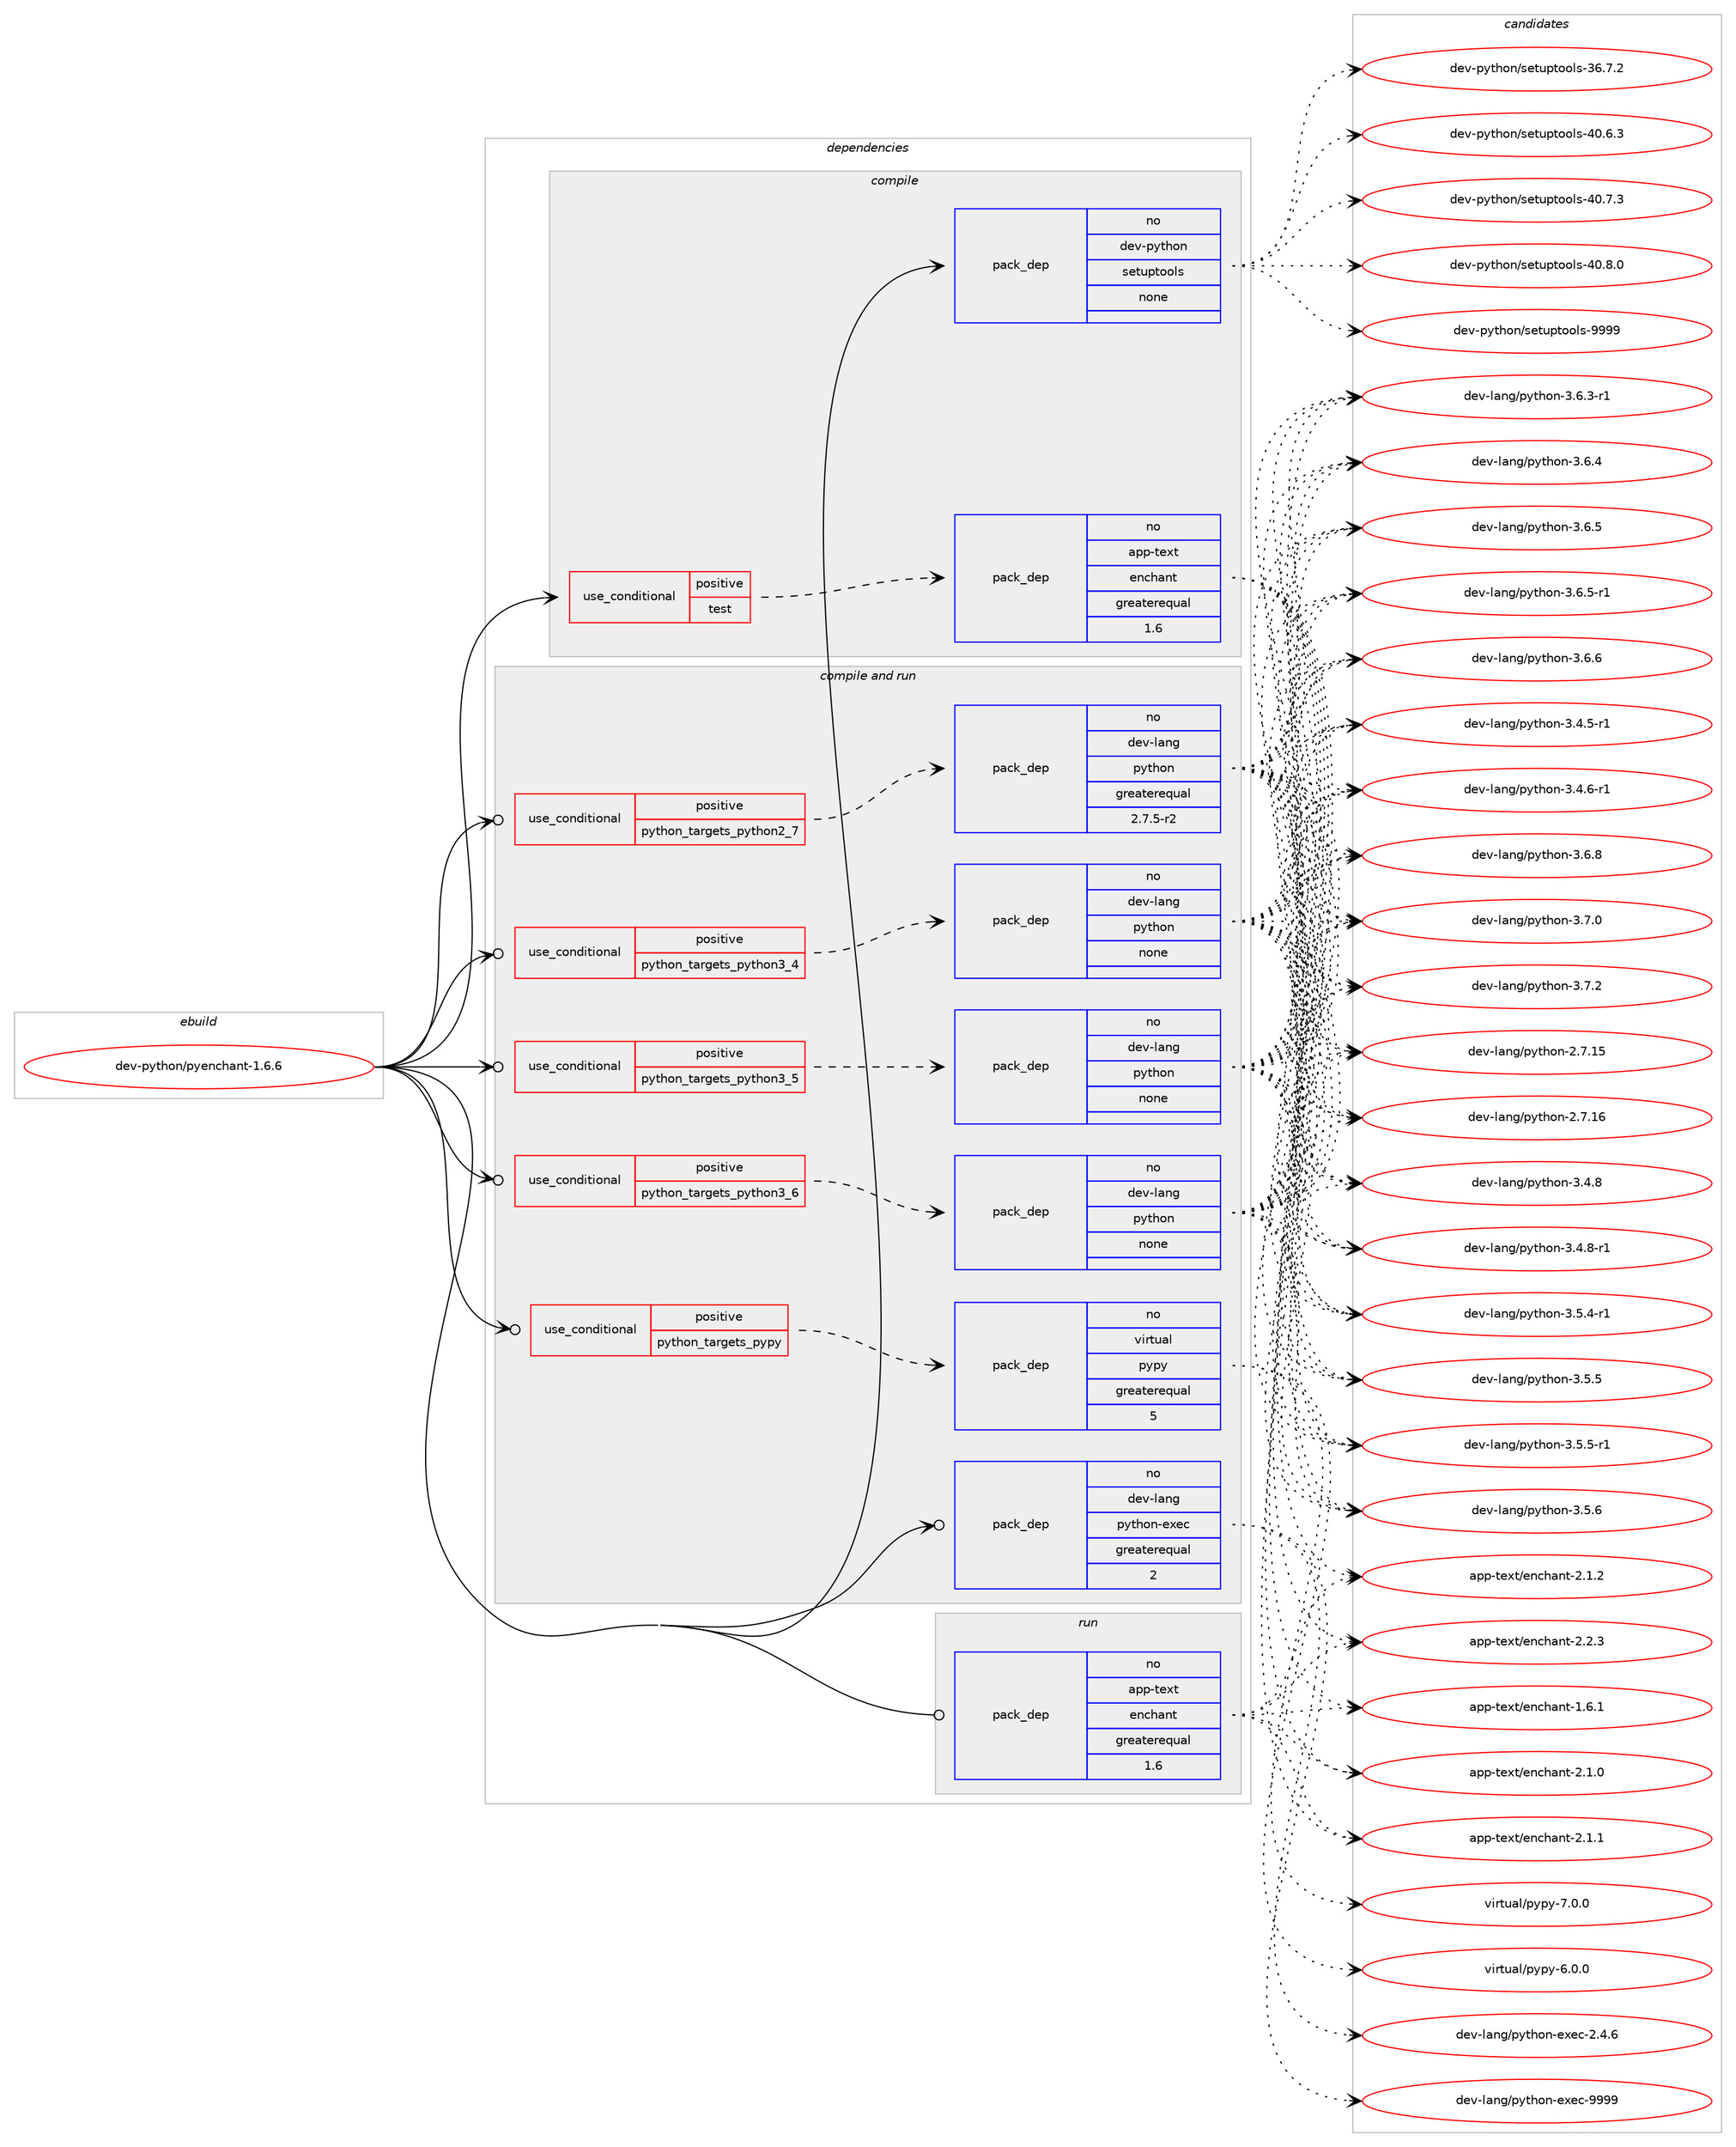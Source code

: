 digraph prolog {

# *************
# Graph options
# *************

newrank=true;
concentrate=true;
compound=true;
graph [rankdir=LR,fontname=Helvetica,fontsize=10,ranksep=1.5];#, ranksep=2.5, nodesep=0.2];
edge  [arrowhead=vee];
node  [fontname=Helvetica,fontsize=10];

# **********
# The ebuild
# **********

subgraph cluster_leftcol {
color=gray;
rank=same;
label=<<i>ebuild</i>>;
id [label="dev-python/pyenchant-1.6.6", color=red, width=4, href="../dev-python/pyenchant-1.6.6.svg"];
}

# ****************
# The dependencies
# ****************

subgraph cluster_midcol {
color=gray;
label=<<i>dependencies</i>>;
subgraph cluster_compile {
fillcolor="#eeeeee";
style=filled;
label=<<i>compile</i>>;
subgraph cond380639 {
dependency1428832 [label=<<TABLE BORDER="0" CELLBORDER="1" CELLSPACING="0" CELLPADDING="4"><TR><TD ROWSPAN="3" CELLPADDING="10">use_conditional</TD></TR><TR><TD>positive</TD></TR><TR><TD>test</TD></TR></TABLE>>, shape=none, color=red];
subgraph pack1024879 {
dependency1428833 [label=<<TABLE BORDER="0" CELLBORDER="1" CELLSPACING="0" CELLPADDING="4" WIDTH="220"><TR><TD ROWSPAN="6" CELLPADDING="30">pack_dep</TD></TR><TR><TD WIDTH="110">no</TD></TR><TR><TD>app-text</TD></TR><TR><TD>enchant</TD></TR><TR><TD>greaterequal</TD></TR><TR><TD>1.6</TD></TR></TABLE>>, shape=none, color=blue];
}
dependency1428832:e -> dependency1428833:w [weight=20,style="dashed",arrowhead="vee"];
}
id:e -> dependency1428832:w [weight=20,style="solid",arrowhead="vee"];
subgraph pack1024880 {
dependency1428834 [label=<<TABLE BORDER="0" CELLBORDER="1" CELLSPACING="0" CELLPADDING="4" WIDTH="220"><TR><TD ROWSPAN="6" CELLPADDING="30">pack_dep</TD></TR><TR><TD WIDTH="110">no</TD></TR><TR><TD>dev-python</TD></TR><TR><TD>setuptools</TD></TR><TR><TD>none</TD></TR><TR><TD></TD></TR></TABLE>>, shape=none, color=blue];
}
id:e -> dependency1428834:w [weight=20,style="solid",arrowhead="vee"];
}
subgraph cluster_compileandrun {
fillcolor="#eeeeee";
style=filled;
label=<<i>compile and run</i>>;
subgraph cond380640 {
dependency1428835 [label=<<TABLE BORDER="0" CELLBORDER="1" CELLSPACING="0" CELLPADDING="4"><TR><TD ROWSPAN="3" CELLPADDING="10">use_conditional</TD></TR><TR><TD>positive</TD></TR><TR><TD>python_targets_pypy</TD></TR></TABLE>>, shape=none, color=red];
subgraph pack1024881 {
dependency1428836 [label=<<TABLE BORDER="0" CELLBORDER="1" CELLSPACING="0" CELLPADDING="4" WIDTH="220"><TR><TD ROWSPAN="6" CELLPADDING="30">pack_dep</TD></TR><TR><TD WIDTH="110">no</TD></TR><TR><TD>virtual</TD></TR><TR><TD>pypy</TD></TR><TR><TD>greaterequal</TD></TR><TR><TD>5</TD></TR></TABLE>>, shape=none, color=blue];
}
dependency1428835:e -> dependency1428836:w [weight=20,style="dashed",arrowhead="vee"];
}
id:e -> dependency1428835:w [weight=20,style="solid",arrowhead="odotvee"];
subgraph cond380641 {
dependency1428837 [label=<<TABLE BORDER="0" CELLBORDER="1" CELLSPACING="0" CELLPADDING="4"><TR><TD ROWSPAN="3" CELLPADDING="10">use_conditional</TD></TR><TR><TD>positive</TD></TR><TR><TD>python_targets_python2_7</TD></TR></TABLE>>, shape=none, color=red];
subgraph pack1024882 {
dependency1428838 [label=<<TABLE BORDER="0" CELLBORDER="1" CELLSPACING="0" CELLPADDING="4" WIDTH="220"><TR><TD ROWSPAN="6" CELLPADDING="30">pack_dep</TD></TR><TR><TD WIDTH="110">no</TD></TR><TR><TD>dev-lang</TD></TR><TR><TD>python</TD></TR><TR><TD>greaterequal</TD></TR><TR><TD>2.7.5-r2</TD></TR></TABLE>>, shape=none, color=blue];
}
dependency1428837:e -> dependency1428838:w [weight=20,style="dashed",arrowhead="vee"];
}
id:e -> dependency1428837:w [weight=20,style="solid",arrowhead="odotvee"];
subgraph cond380642 {
dependency1428839 [label=<<TABLE BORDER="0" CELLBORDER="1" CELLSPACING="0" CELLPADDING="4"><TR><TD ROWSPAN="3" CELLPADDING="10">use_conditional</TD></TR><TR><TD>positive</TD></TR><TR><TD>python_targets_python3_4</TD></TR></TABLE>>, shape=none, color=red];
subgraph pack1024883 {
dependency1428840 [label=<<TABLE BORDER="0" CELLBORDER="1" CELLSPACING="0" CELLPADDING="4" WIDTH="220"><TR><TD ROWSPAN="6" CELLPADDING="30">pack_dep</TD></TR><TR><TD WIDTH="110">no</TD></TR><TR><TD>dev-lang</TD></TR><TR><TD>python</TD></TR><TR><TD>none</TD></TR><TR><TD></TD></TR></TABLE>>, shape=none, color=blue];
}
dependency1428839:e -> dependency1428840:w [weight=20,style="dashed",arrowhead="vee"];
}
id:e -> dependency1428839:w [weight=20,style="solid",arrowhead="odotvee"];
subgraph cond380643 {
dependency1428841 [label=<<TABLE BORDER="0" CELLBORDER="1" CELLSPACING="0" CELLPADDING="4"><TR><TD ROWSPAN="3" CELLPADDING="10">use_conditional</TD></TR><TR><TD>positive</TD></TR><TR><TD>python_targets_python3_5</TD></TR></TABLE>>, shape=none, color=red];
subgraph pack1024884 {
dependency1428842 [label=<<TABLE BORDER="0" CELLBORDER="1" CELLSPACING="0" CELLPADDING="4" WIDTH="220"><TR><TD ROWSPAN="6" CELLPADDING="30">pack_dep</TD></TR><TR><TD WIDTH="110">no</TD></TR><TR><TD>dev-lang</TD></TR><TR><TD>python</TD></TR><TR><TD>none</TD></TR><TR><TD></TD></TR></TABLE>>, shape=none, color=blue];
}
dependency1428841:e -> dependency1428842:w [weight=20,style="dashed",arrowhead="vee"];
}
id:e -> dependency1428841:w [weight=20,style="solid",arrowhead="odotvee"];
subgraph cond380644 {
dependency1428843 [label=<<TABLE BORDER="0" CELLBORDER="1" CELLSPACING="0" CELLPADDING="4"><TR><TD ROWSPAN="3" CELLPADDING="10">use_conditional</TD></TR><TR><TD>positive</TD></TR><TR><TD>python_targets_python3_6</TD></TR></TABLE>>, shape=none, color=red];
subgraph pack1024885 {
dependency1428844 [label=<<TABLE BORDER="0" CELLBORDER="1" CELLSPACING="0" CELLPADDING="4" WIDTH="220"><TR><TD ROWSPAN="6" CELLPADDING="30">pack_dep</TD></TR><TR><TD WIDTH="110">no</TD></TR><TR><TD>dev-lang</TD></TR><TR><TD>python</TD></TR><TR><TD>none</TD></TR><TR><TD></TD></TR></TABLE>>, shape=none, color=blue];
}
dependency1428843:e -> dependency1428844:w [weight=20,style="dashed",arrowhead="vee"];
}
id:e -> dependency1428843:w [weight=20,style="solid",arrowhead="odotvee"];
subgraph pack1024886 {
dependency1428845 [label=<<TABLE BORDER="0" CELLBORDER="1" CELLSPACING="0" CELLPADDING="4" WIDTH="220"><TR><TD ROWSPAN="6" CELLPADDING="30">pack_dep</TD></TR><TR><TD WIDTH="110">no</TD></TR><TR><TD>dev-lang</TD></TR><TR><TD>python-exec</TD></TR><TR><TD>greaterequal</TD></TR><TR><TD>2</TD></TR></TABLE>>, shape=none, color=blue];
}
id:e -> dependency1428845:w [weight=20,style="solid",arrowhead="odotvee"];
}
subgraph cluster_run {
fillcolor="#eeeeee";
style=filled;
label=<<i>run</i>>;
subgraph pack1024887 {
dependency1428846 [label=<<TABLE BORDER="0" CELLBORDER="1" CELLSPACING="0" CELLPADDING="4" WIDTH="220"><TR><TD ROWSPAN="6" CELLPADDING="30">pack_dep</TD></TR><TR><TD WIDTH="110">no</TD></TR><TR><TD>app-text</TD></TR><TR><TD>enchant</TD></TR><TR><TD>greaterequal</TD></TR><TR><TD>1.6</TD></TR></TABLE>>, shape=none, color=blue];
}
id:e -> dependency1428846:w [weight=20,style="solid",arrowhead="odot"];
}
}

# **************
# The candidates
# **************

subgraph cluster_choices {
rank=same;
color=gray;
label=<<i>candidates</i>>;

subgraph choice1024879 {
color=black;
nodesep=1;
choice9711211245116101120116471011109910497110116454946544649 [label="app-text/enchant-1.6.1", color=red, width=4,href="../app-text/enchant-1.6.1.svg"];
choice9711211245116101120116471011109910497110116455046494648 [label="app-text/enchant-2.1.0", color=red, width=4,href="../app-text/enchant-2.1.0.svg"];
choice9711211245116101120116471011109910497110116455046494649 [label="app-text/enchant-2.1.1", color=red, width=4,href="../app-text/enchant-2.1.1.svg"];
choice9711211245116101120116471011109910497110116455046494650 [label="app-text/enchant-2.1.2", color=red, width=4,href="../app-text/enchant-2.1.2.svg"];
choice9711211245116101120116471011109910497110116455046504651 [label="app-text/enchant-2.2.3", color=red, width=4,href="../app-text/enchant-2.2.3.svg"];
dependency1428833:e -> choice9711211245116101120116471011109910497110116454946544649:w [style=dotted,weight="100"];
dependency1428833:e -> choice9711211245116101120116471011109910497110116455046494648:w [style=dotted,weight="100"];
dependency1428833:e -> choice9711211245116101120116471011109910497110116455046494649:w [style=dotted,weight="100"];
dependency1428833:e -> choice9711211245116101120116471011109910497110116455046494650:w [style=dotted,weight="100"];
dependency1428833:e -> choice9711211245116101120116471011109910497110116455046504651:w [style=dotted,weight="100"];
}
subgraph choice1024880 {
color=black;
nodesep=1;
choice100101118451121211161041111104711510111611711211611111110811545515446554650 [label="dev-python/setuptools-36.7.2", color=red, width=4,href="../dev-python/setuptools-36.7.2.svg"];
choice100101118451121211161041111104711510111611711211611111110811545524846544651 [label="dev-python/setuptools-40.6.3", color=red, width=4,href="../dev-python/setuptools-40.6.3.svg"];
choice100101118451121211161041111104711510111611711211611111110811545524846554651 [label="dev-python/setuptools-40.7.3", color=red, width=4,href="../dev-python/setuptools-40.7.3.svg"];
choice100101118451121211161041111104711510111611711211611111110811545524846564648 [label="dev-python/setuptools-40.8.0", color=red, width=4,href="../dev-python/setuptools-40.8.0.svg"];
choice10010111845112121116104111110471151011161171121161111111081154557575757 [label="dev-python/setuptools-9999", color=red, width=4,href="../dev-python/setuptools-9999.svg"];
dependency1428834:e -> choice100101118451121211161041111104711510111611711211611111110811545515446554650:w [style=dotted,weight="100"];
dependency1428834:e -> choice100101118451121211161041111104711510111611711211611111110811545524846544651:w [style=dotted,weight="100"];
dependency1428834:e -> choice100101118451121211161041111104711510111611711211611111110811545524846554651:w [style=dotted,weight="100"];
dependency1428834:e -> choice100101118451121211161041111104711510111611711211611111110811545524846564648:w [style=dotted,weight="100"];
dependency1428834:e -> choice10010111845112121116104111110471151011161171121161111111081154557575757:w [style=dotted,weight="100"];
}
subgraph choice1024881 {
color=black;
nodesep=1;
choice1181051141161179710847112121112121455446484648 [label="virtual/pypy-6.0.0", color=red, width=4,href="../virtual/pypy-6.0.0.svg"];
choice1181051141161179710847112121112121455546484648 [label="virtual/pypy-7.0.0", color=red, width=4,href="../virtual/pypy-7.0.0.svg"];
dependency1428836:e -> choice1181051141161179710847112121112121455446484648:w [style=dotted,weight="100"];
dependency1428836:e -> choice1181051141161179710847112121112121455546484648:w [style=dotted,weight="100"];
}
subgraph choice1024882 {
color=black;
nodesep=1;
choice10010111845108971101034711212111610411111045504655464953 [label="dev-lang/python-2.7.15", color=red, width=4,href="../dev-lang/python-2.7.15.svg"];
choice10010111845108971101034711212111610411111045504655464954 [label="dev-lang/python-2.7.16", color=red, width=4,href="../dev-lang/python-2.7.16.svg"];
choice1001011184510897110103471121211161041111104551465246534511449 [label="dev-lang/python-3.4.5-r1", color=red, width=4,href="../dev-lang/python-3.4.5-r1.svg"];
choice1001011184510897110103471121211161041111104551465246544511449 [label="dev-lang/python-3.4.6-r1", color=red, width=4,href="../dev-lang/python-3.4.6-r1.svg"];
choice100101118451089711010347112121116104111110455146524656 [label="dev-lang/python-3.4.8", color=red, width=4,href="../dev-lang/python-3.4.8.svg"];
choice1001011184510897110103471121211161041111104551465246564511449 [label="dev-lang/python-3.4.8-r1", color=red, width=4,href="../dev-lang/python-3.4.8-r1.svg"];
choice1001011184510897110103471121211161041111104551465346524511449 [label="dev-lang/python-3.5.4-r1", color=red, width=4,href="../dev-lang/python-3.5.4-r1.svg"];
choice100101118451089711010347112121116104111110455146534653 [label="dev-lang/python-3.5.5", color=red, width=4,href="../dev-lang/python-3.5.5.svg"];
choice1001011184510897110103471121211161041111104551465346534511449 [label="dev-lang/python-3.5.5-r1", color=red, width=4,href="../dev-lang/python-3.5.5-r1.svg"];
choice100101118451089711010347112121116104111110455146534654 [label="dev-lang/python-3.5.6", color=red, width=4,href="../dev-lang/python-3.5.6.svg"];
choice1001011184510897110103471121211161041111104551465446514511449 [label="dev-lang/python-3.6.3-r1", color=red, width=4,href="../dev-lang/python-3.6.3-r1.svg"];
choice100101118451089711010347112121116104111110455146544652 [label="dev-lang/python-3.6.4", color=red, width=4,href="../dev-lang/python-3.6.4.svg"];
choice100101118451089711010347112121116104111110455146544653 [label="dev-lang/python-3.6.5", color=red, width=4,href="../dev-lang/python-3.6.5.svg"];
choice1001011184510897110103471121211161041111104551465446534511449 [label="dev-lang/python-3.6.5-r1", color=red, width=4,href="../dev-lang/python-3.6.5-r1.svg"];
choice100101118451089711010347112121116104111110455146544654 [label="dev-lang/python-3.6.6", color=red, width=4,href="../dev-lang/python-3.6.6.svg"];
choice100101118451089711010347112121116104111110455146544656 [label="dev-lang/python-3.6.8", color=red, width=4,href="../dev-lang/python-3.6.8.svg"];
choice100101118451089711010347112121116104111110455146554648 [label="dev-lang/python-3.7.0", color=red, width=4,href="../dev-lang/python-3.7.0.svg"];
choice100101118451089711010347112121116104111110455146554650 [label="dev-lang/python-3.7.2", color=red, width=4,href="../dev-lang/python-3.7.2.svg"];
dependency1428838:e -> choice10010111845108971101034711212111610411111045504655464953:w [style=dotted,weight="100"];
dependency1428838:e -> choice10010111845108971101034711212111610411111045504655464954:w [style=dotted,weight="100"];
dependency1428838:e -> choice1001011184510897110103471121211161041111104551465246534511449:w [style=dotted,weight="100"];
dependency1428838:e -> choice1001011184510897110103471121211161041111104551465246544511449:w [style=dotted,weight="100"];
dependency1428838:e -> choice100101118451089711010347112121116104111110455146524656:w [style=dotted,weight="100"];
dependency1428838:e -> choice1001011184510897110103471121211161041111104551465246564511449:w [style=dotted,weight="100"];
dependency1428838:e -> choice1001011184510897110103471121211161041111104551465346524511449:w [style=dotted,weight="100"];
dependency1428838:e -> choice100101118451089711010347112121116104111110455146534653:w [style=dotted,weight="100"];
dependency1428838:e -> choice1001011184510897110103471121211161041111104551465346534511449:w [style=dotted,weight="100"];
dependency1428838:e -> choice100101118451089711010347112121116104111110455146534654:w [style=dotted,weight="100"];
dependency1428838:e -> choice1001011184510897110103471121211161041111104551465446514511449:w [style=dotted,weight="100"];
dependency1428838:e -> choice100101118451089711010347112121116104111110455146544652:w [style=dotted,weight="100"];
dependency1428838:e -> choice100101118451089711010347112121116104111110455146544653:w [style=dotted,weight="100"];
dependency1428838:e -> choice1001011184510897110103471121211161041111104551465446534511449:w [style=dotted,weight="100"];
dependency1428838:e -> choice100101118451089711010347112121116104111110455146544654:w [style=dotted,weight="100"];
dependency1428838:e -> choice100101118451089711010347112121116104111110455146544656:w [style=dotted,weight="100"];
dependency1428838:e -> choice100101118451089711010347112121116104111110455146554648:w [style=dotted,weight="100"];
dependency1428838:e -> choice100101118451089711010347112121116104111110455146554650:w [style=dotted,weight="100"];
}
subgraph choice1024883 {
color=black;
nodesep=1;
choice10010111845108971101034711212111610411111045504655464953 [label="dev-lang/python-2.7.15", color=red, width=4,href="../dev-lang/python-2.7.15.svg"];
choice10010111845108971101034711212111610411111045504655464954 [label="dev-lang/python-2.7.16", color=red, width=4,href="../dev-lang/python-2.7.16.svg"];
choice1001011184510897110103471121211161041111104551465246534511449 [label="dev-lang/python-3.4.5-r1", color=red, width=4,href="../dev-lang/python-3.4.5-r1.svg"];
choice1001011184510897110103471121211161041111104551465246544511449 [label="dev-lang/python-3.4.6-r1", color=red, width=4,href="../dev-lang/python-3.4.6-r1.svg"];
choice100101118451089711010347112121116104111110455146524656 [label="dev-lang/python-3.4.8", color=red, width=4,href="../dev-lang/python-3.4.8.svg"];
choice1001011184510897110103471121211161041111104551465246564511449 [label="dev-lang/python-3.4.8-r1", color=red, width=4,href="../dev-lang/python-3.4.8-r1.svg"];
choice1001011184510897110103471121211161041111104551465346524511449 [label="dev-lang/python-3.5.4-r1", color=red, width=4,href="../dev-lang/python-3.5.4-r1.svg"];
choice100101118451089711010347112121116104111110455146534653 [label="dev-lang/python-3.5.5", color=red, width=4,href="../dev-lang/python-3.5.5.svg"];
choice1001011184510897110103471121211161041111104551465346534511449 [label="dev-lang/python-3.5.5-r1", color=red, width=4,href="../dev-lang/python-3.5.5-r1.svg"];
choice100101118451089711010347112121116104111110455146534654 [label="dev-lang/python-3.5.6", color=red, width=4,href="../dev-lang/python-3.5.6.svg"];
choice1001011184510897110103471121211161041111104551465446514511449 [label="dev-lang/python-3.6.3-r1", color=red, width=4,href="../dev-lang/python-3.6.3-r1.svg"];
choice100101118451089711010347112121116104111110455146544652 [label="dev-lang/python-3.6.4", color=red, width=4,href="../dev-lang/python-3.6.4.svg"];
choice100101118451089711010347112121116104111110455146544653 [label="dev-lang/python-3.6.5", color=red, width=4,href="../dev-lang/python-3.6.5.svg"];
choice1001011184510897110103471121211161041111104551465446534511449 [label="dev-lang/python-3.6.5-r1", color=red, width=4,href="../dev-lang/python-3.6.5-r1.svg"];
choice100101118451089711010347112121116104111110455146544654 [label="dev-lang/python-3.6.6", color=red, width=4,href="../dev-lang/python-3.6.6.svg"];
choice100101118451089711010347112121116104111110455146544656 [label="dev-lang/python-3.6.8", color=red, width=4,href="../dev-lang/python-3.6.8.svg"];
choice100101118451089711010347112121116104111110455146554648 [label="dev-lang/python-3.7.0", color=red, width=4,href="../dev-lang/python-3.7.0.svg"];
choice100101118451089711010347112121116104111110455146554650 [label="dev-lang/python-3.7.2", color=red, width=4,href="../dev-lang/python-3.7.2.svg"];
dependency1428840:e -> choice10010111845108971101034711212111610411111045504655464953:w [style=dotted,weight="100"];
dependency1428840:e -> choice10010111845108971101034711212111610411111045504655464954:w [style=dotted,weight="100"];
dependency1428840:e -> choice1001011184510897110103471121211161041111104551465246534511449:w [style=dotted,weight="100"];
dependency1428840:e -> choice1001011184510897110103471121211161041111104551465246544511449:w [style=dotted,weight="100"];
dependency1428840:e -> choice100101118451089711010347112121116104111110455146524656:w [style=dotted,weight="100"];
dependency1428840:e -> choice1001011184510897110103471121211161041111104551465246564511449:w [style=dotted,weight="100"];
dependency1428840:e -> choice1001011184510897110103471121211161041111104551465346524511449:w [style=dotted,weight="100"];
dependency1428840:e -> choice100101118451089711010347112121116104111110455146534653:w [style=dotted,weight="100"];
dependency1428840:e -> choice1001011184510897110103471121211161041111104551465346534511449:w [style=dotted,weight="100"];
dependency1428840:e -> choice100101118451089711010347112121116104111110455146534654:w [style=dotted,weight="100"];
dependency1428840:e -> choice1001011184510897110103471121211161041111104551465446514511449:w [style=dotted,weight="100"];
dependency1428840:e -> choice100101118451089711010347112121116104111110455146544652:w [style=dotted,weight="100"];
dependency1428840:e -> choice100101118451089711010347112121116104111110455146544653:w [style=dotted,weight="100"];
dependency1428840:e -> choice1001011184510897110103471121211161041111104551465446534511449:w [style=dotted,weight="100"];
dependency1428840:e -> choice100101118451089711010347112121116104111110455146544654:w [style=dotted,weight="100"];
dependency1428840:e -> choice100101118451089711010347112121116104111110455146544656:w [style=dotted,weight="100"];
dependency1428840:e -> choice100101118451089711010347112121116104111110455146554648:w [style=dotted,weight="100"];
dependency1428840:e -> choice100101118451089711010347112121116104111110455146554650:w [style=dotted,weight="100"];
}
subgraph choice1024884 {
color=black;
nodesep=1;
choice10010111845108971101034711212111610411111045504655464953 [label="dev-lang/python-2.7.15", color=red, width=4,href="../dev-lang/python-2.7.15.svg"];
choice10010111845108971101034711212111610411111045504655464954 [label="dev-lang/python-2.7.16", color=red, width=4,href="../dev-lang/python-2.7.16.svg"];
choice1001011184510897110103471121211161041111104551465246534511449 [label="dev-lang/python-3.4.5-r1", color=red, width=4,href="../dev-lang/python-3.4.5-r1.svg"];
choice1001011184510897110103471121211161041111104551465246544511449 [label="dev-lang/python-3.4.6-r1", color=red, width=4,href="../dev-lang/python-3.4.6-r1.svg"];
choice100101118451089711010347112121116104111110455146524656 [label="dev-lang/python-3.4.8", color=red, width=4,href="../dev-lang/python-3.4.8.svg"];
choice1001011184510897110103471121211161041111104551465246564511449 [label="dev-lang/python-3.4.8-r1", color=red, width=4,href="../dev-lang/python-3.4.8-r1.svg"];
choice1001011184510897110103471121211161041111104551465346524511449 [label="dev-lang/python-3.5.4-r1", color=red, width=4,href="../dev-lang/python-3.5.4-r1.svg"];
choice100101118451089711010347112121116104111110455146534653 [label="dev-lang/python-3.5.5", color=red, width=4,href="../dev-lang/python-3.5.5.svg"];
choice1001011184510897110103471121211161041111104551465346534511449 [label="dev-lang/python-3.5.5-r1", color=red, width=4,href="../dev-lang/python-3.5.5-r1.svg"];
choice100101118451089711010347112121116104111110455146534654 [label="dev-lang/python-3.5.6", color=red, width=4,href="../dev-lang/python-3.5.6.svg"];
choice1001011184510897110103471121211161041111104551465446514511449 [label="dev-lang/python-3.6.3-r1", color=red, width=4,href="../dev-lang/python-3.6.3-r1.svg"];
choice100101118451089711010347112121116104111110455146544652 [label="dev-lang/python-3.6.4", color=red, width=4,href="../dev-lang/python-3.6.4.svg"];
choice100101118451089711010347112121116104111110455146544653 [label="dev-lang/python-3.6.5", color=red, width=4,href="../dev-lang/python-3.6.5.svg"];
choice1001011184510897110103471121211161041111104551465446534511449 [label="dev-lang/python-3.6.5-r1", color=red, width=4,href="../dev-lang/python-3.6.5-r1.svg"];
choice100101118451089711010347112121116104111110455146544654 [label="dev-lang/python-3.6.6", color=red, width=4,href="../dev-lang/python-3.6.6.svg"];
choice100101118451089711010347112121116104111110455146544656 [label="dev-lang/python-3.6.8", color=red, width=4,href="../dev-lang/python-3.6.8.svg"];
choice100101118451089711010347112121116104111110455146554648 [label="dev-lang/python-3.7.0", color=red, width=4,href="../dev-lang/python-3.7.0.svg"];
choice100101118451089711010347112121116104111110455146554650 [label="dev-lang/python-3.7.2", color=red, width=4,href="../dev-lang/python-3.7.2.svg"];
dependency1428842:e -> choice10010111845108971101034711212111610411111045504655464953:w [style=dotted,weight="100"];
dependency1428842:e -> choice10010111845108971101034711212111610411111045504655464954:w [style=dotted,weight="100"];
dependency1428842:e -> choice1001011184510897110103471121211161041111104551465246534511449:w [style=dotted,weight="100"];
dependency1428842:e -> choice1001011184510897110103471121211161041111104551465246544511449:w [style=dotted,weight="100"];
dependency1428842:e -> choice100101118451089711010347112121116104111110455146524656:w [style=dotted,weight="100"];
dependency1428842:e -> choice1001011184510897110103471121211161041111104551465246564511449:w [style=dotted,weight="100"];
dependency1428842:e -> choice1001011184510897110103471121211161041111104551465346524511449:w [style=dotted,weight="100"];
dependency1428842:e -> choice100101118451089711010347112121116104111110455146534653:w [style=dotted,weight="100"];
dependency1428842:e -> choice1001011184510897110103471121211161041111104551465346534511449:w [style=dotted,weight="100"];
dependency1428842:e -> choice100101118451089711010347112121116104111110455146534654:w [style=dotted,weight="100"];
dependency1428842:e -> choice1001011184510897110103471121211161041111104551465446514511449:w [style=dotted,weight="100"];
dependency1428842:e -> choice100101118451089711010347112121116104111110455146544652:w [style=dotted,weight="100"];
dependency1428842:e -> choice100101118451089711010347112121116104111110455146544653:w [style=dotted,weight="100"];
dependency1428842:e -> choice1001011184510897110103471121211161041111104551465446534511449:w [style=dotted,weight="100"];
dependency1428842:e -> choice100101118451089711010347112121116104111110455146544654:w [style=dotted,weight="100"];
dependency1428842:e -> choice100101118451089711010347112121116104111110455146544656:w [style=dotted,weight="100"];
dependency1428842:e -> choice100101118451089711010347112121116104111110455146554648:w [style=dotted,weight="100"];
dependency1428842:e -> choice100101118451089711010347112121116104111110455146554650:w [style=dotted,weight="100"];
}
subgraph choice1024885 {
color=black;
nodesep=1;
choice10010111845108971101034711212111610411111045504655464953 [label="dev-lang/python-2.7.15", color=red, width=4,href="../dev-lang/python-2.7.15.svg"];
choice10010111845108971101034711212111610411111045504655464954 [label="dev-lang/python-2.7.16", color=red, width=4,href="../dev-lang/python-2.7.16.svg"];
choice1001011184510897110103471121211161041111104551465246534511449 [label="dev-lang/python-3.4.5-r1", color=red, width=4,href="../dev-lang/python-3.4.5-r1.svg"];
choice1001011184510897110103471121211161041111104551465246544511449 [label="dev-lang/python-3.4.6-r1", color=red, width=4,href="../dev-lang/python-3.4.6-r1.svg"];
choice100101118451089711010347112121116104111110455146524656 [label="dev-lang/python-3.4.8", color=red, width=4,href="../dev-lang/python-3.4.8.svg"];
choice1001011184510897110103471121211161041111104551465246564511449 [label="dev-lang/python-3.4.8-r1", color=red, width=4,href="../dev-lang/python-3.4.8-r1.svg"];
choice1001011184510897110103471121211161041111104551465346524511449 [label="dev-lang/python-3.5.4-r1", color=red, width=4,href="../dev-lang/python-3.5.4-r1.svg"];
choice100101118451089711010347112121116104111110455146534653 [label="dev-lang/python-3.5.5", color=red, width=4,href="../dev-lang/python-3.5.5.svg"];
choice1001011184510897110103471121211161041111104551465346534511449 [label="dev-lang/python-3.5.5-r1", color=red, width=4,href="../dev-lang/python-3.5.5-r1.svg"];
choice100101118451089711010347112121116104111110455146534654 [label="dev-lang/python-3.5.6", color=red, width=4,href="../dev-lang/python-3.5.6.svg"];
choice1001011184510897110103471121211161041111104551465446514511449 [label="dev-lang/python-3.6.3-r1", color=red, width=4,href="../dev-lang/python-3.6.3-r1.svg"];
choice100101118451089711010347112121116104111110455146544652 [label="dev-lang/python-3.6.4", color=red, width=4,href="../dev-lang/python-3.6.4.svg"];
choice100101118451089711010347112121116104111110455146544653 [label="dev-lang/python-3.6.5", color=red, width=4,href="../dev-lang/python-3.6.5.svg"];
choice1001011184510897110103471121211161041111104551465446534511449 [label="dev-lang/python-3.6.5-r1", color=red, width=4,href="../dev-lang/python-3.6.5-r1.svg"];
choice100101118451089711010347112121116104111110455146544654 [label="dev-lang/python-3.6.6", color=red, width=4,href="../dev-lang/python-3.6.6.svg"];
choice100101118451089711010347112121116104111110455146544656 [label="dev-lang/python-3.6.8", color=red, width=4,href="../dev-lang/python-3.6.8.svg"];
choice100101118451089711010347112121116104111110455146554648 [label="dev-lang/python-3.7.0", color=red, width=4,href="../dev-lang/python-3.7.0.svg"];
choice100101118451089711010347112121116104111110455146554650 [label="dev-lang/python-3.7.2", color=red, width=4,href="../dev-lang/python-3.7.2.svg"];
dependency1428844:e -> choice10010111845108971101034711212111610411111045504655464953:w [style=dotted,weight="100"];
dependency1428844:e -> choice10010111845108971101034711212111610411111045504655464954:w [style=dotted,weight="100"];
dependency1428844:e -> choice1001011184510897110103471121211161041111104551465246534511449:w [style=dotted,weight="100"];
dependency1428844:e -> choice1001011184510897110103471121211161041111104551465246544511449:w [style=dotted,weight="100"];
dependency1428844:e -> choice100101118451089711010347112121116104111110455146524656:w [style=dotted,weight="100"];
dependency1428844:e -> choice1001011184510897110103471121211161041111104551465246564511449:w [style=dotted,weight="100"];
dependency1428844:e -> choice1001011184510897110103471121211161041111104551465346524511449:w [style=dotted,weight="100"];
dependency1428844:e -> choice100101118451089711010347112121116104111110455146534653:w [style=dotted,weight="100"];
dependency1428844:e -> choice1001011184510897110103471121211161041111104551465346534511449:w [style=dotted,weight="100"];
dependency1428844:e -> choice100101118451089711010347112121116104111110455146534654:w [style=dotted,weight="100"];
dependency1428844:e -> choice1001011184510897110103471121211161041111104551465446514511449:w [style=dotted,weight="100"];
dependency1428844:e -> choice100101118451089711010347112121116104111110455146544652:w [style=dotted,weight="100"];
dependency1428844:e -> choice100101118451089711010347112121116104111110455146544653:w [style=dotted,weight="100"];
dependency1428844:e -> choice1001011184510897110103471121211161041111104551465446534511449:w [style=dotted,weight="100"];
dependency1428844:e -> choice100101118451089711010347112121116104111110455146544654:w [style=dotted,weight="100"];
dependency1428844:e -> choice100101118451089711010347112121116104111110455146544656:w [style=dotted,weight="100"];
dependency1428844:e -> choice100101118451089711010347112121116104111110455146554648:w [style=dotted,weight="100"];
dependency1428844:e -> choice100101118451089711010347112121116104111110455146554650:w [style=dotted,weight="100"];
}
subgraph choice1024886 {
color=black;
nodesep=1;
choice1001011184510897110103471121211161041111104510112010199455046524654 [label="dev-lang/python-exec-2.4.6", color=red, width=4,href="../dev-lang/python-exec-2.4.6.svg"];
choice10010111845108971101034711212111610411111045101120101994557575757 [label="dev-lang/python-exec-9999", color=red, width=4,href="../dev-lang/python-exec-9999.svg"];
dependency1428845:e -> choice1001011184510897110103471121211161041111104510112010199455046524654:w [style=dotted,weight="100"];
dependency1428845:e -> choice10010111845108971101034711212111610411111045101120101994557575757:w [style=dotted,weight="100"];
}
subgraph choice1024887 {
color=black;
nodesep=1;
choice9711211245116101120116471011109910497110116454946544649 [label="app-text/enchant-1.6.1", color=red, width=4,href="../app-text/enchant-1.6.1.svg"];
choice9711211245116101120116471011109910497110116455046494648 [label="app-text/enchant-2.1.0", color=red, width=4,href="../app-text/enchant-2.1.0.svg"];
choice9711211245116101120116471011109910497110116455046494649 [label="app-text/enchant-2.1.1", color=red, width=4,href="../app-text/enchant-2.1.1.svg"];
choice9711211245116101120116471011109910497110116455046494650 [label="app-text/enchant-2.1.2", color=red, width=4,href="../app-text/enchant-2.1.2.svg"];
choice9711211245116101120116471011109910497110116455046504651 [label="app-text/enchant-2.2.3", color=red, width=4,href="../app-text/enchant-2.2.3.svg"];
dependency1428846:e -> choice9711211245116101120116471011109910497110116454946544649:w [style=dotted,weight="100"];
dependency1428846:e -> choice9711211245116101120116471011109910497110116455046494648:w [style=dotted,weight="100"];
dependency1428846:e -> choice9711211245116101120116471011109910497110116455046494649:w [style=dotted,weight="100"];
dependency1428846:e -> choice9711211245116101120116471011109910497110116455046494650:w [style=dotted,weight="100"];
dependency1428846:e -> choice9711211245116101120116471011109910497110116455046504651:w [style=dotted,weight="100"];
}
}

}
